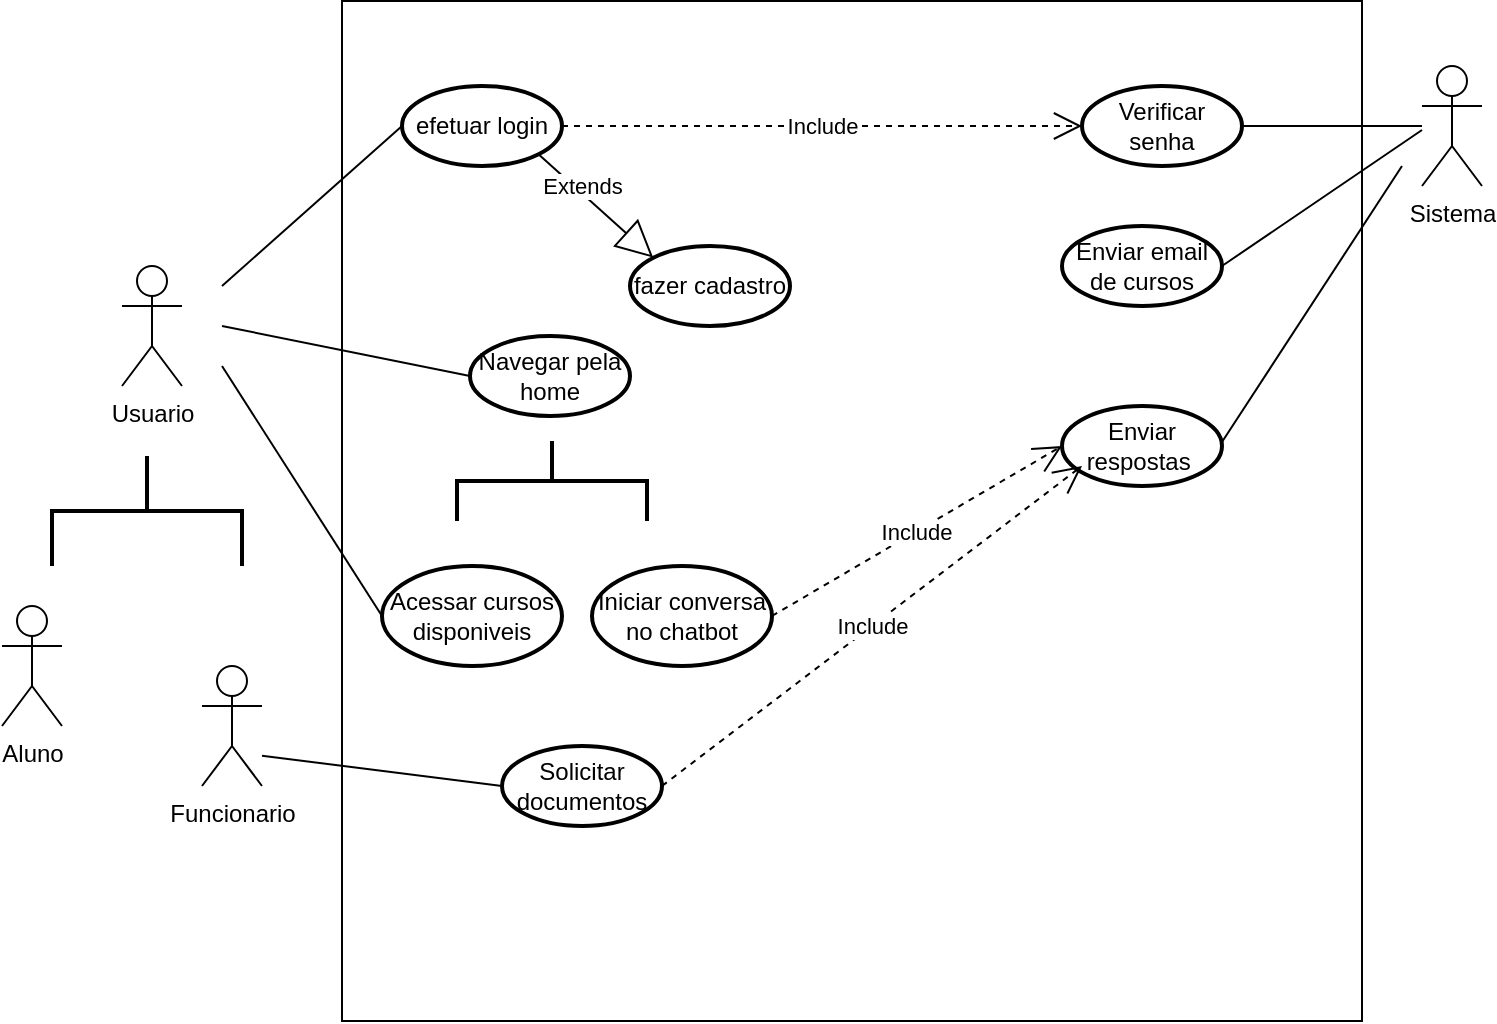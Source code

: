 <mxfile version="16.5.2" type="device"><diagram id="mTVOh44UyXY9cQ03lrtW" name="Page-1"><mxGraphModel dx="868" dy="450" grid="1" gridSize="10" guides="1" tooltips="1" connect="1" arrows="1" fold="1" page="1" pageScale="1" pageWidth="827" pageHeight="1169" math="0" shadow="0"><root><mxCell id="0"/><mxCell id="1" parent="0"/><mxCell id="jb1D9wmfJXO6rNSGpXEz-1" value="Usuario" style="shape=umlActor;verticalLabelPosition=bottom;verticalAlign=top;html=1;" vertex="1" parent="1"><mxGeometry x="80" y="150" width="30" height="60" as="geometry"/></mxCell><mxCell id="jb1D9wmfJXO6rNSGpXEz-2" value="" style="whiteSpace=wrap;html=1;aspect=fixed;" vertex="1" parent="1"><mxGeometry x="190" y="17.5" width="510" height="510" as="geometry"/></mxCell><mxCell id="jb1D9wmfJXO6rNSGpXEz-3" value="Sistema" style="shape=umlActor;verticalLabelPosition=bottom;verticalAlign=top;html=1;" vertex="1" parent="1"><mxGeometry x="730" y="50" width="30" height="60" as="geometry"/></mxCell><mxCell id="jb1D9wmfJXO6rNSGpXEz-4" value="Aluno" style="shape=umlActor;verticalLabelPosition=bottom;verticalAlign=top;html=1;" vertex="1" parent="1"><mxGeometry x="20" y="320" width="30" height="60" as="geometry"/></mxCell><mxCell id="jb1D9wmfJXO6rNSGpXEz-5" value="Funcionario" style="shape=umlActor;verticalLabelPosition=bottom;verticalAlign=top;html=1;" vertex="1" parent="1"><mxGeometry x="120" y="350" width="30" height="60" as="geometry"/></mxCell><mxCell id="jb1D9wmfJXO6rNSGpXEz-6" value="" style="strokeWidth=2;html=1;shape=mxgraph.flowchart.annotation_2;align=left;labelPosition=right;pointerEvents=1;rotation=90;" vertex="1" parent="1"><mxGeometry x="65" y="225" width="55" height="95" as="geometry"/></mxCell><mxCell id="jb1D9wmfJXO6rNSGpXEz-8" value="efetuar login" style="strokeWidth=2;html=1;shape=mxgraph.flowchart.start_1;whiteSpace=wrap;" vertex="1" parent="1"><mxGeometry x="220" y="60" width="80" height="40" as="geometry"/></mxCell><mxCell id="jb1D9wmfJXO6rNSGpXEz-15" value="Verificar senha" style="strokeWidth=2;html=1;shape=mxgraph.flowchart.start_1;whiteSpace=wrap;" vertex="1" parent="1"><mxGeometry x="560" y="60" width="80" height="40" as="geometry"/></mxCell><mxCell id="jb1D9wmfJXO6rNSGpXEz-16" value="Include" style="endArrow=open;endSize=12;dashed=1;html=1;rounded=0;exitX=1;exitY=0.5;exitDx=0;exitDy=0;exitPerimeter=0;entryX=0;entryY=0.5;entryDx=0;entryDy=0;entryPerimeter=0;" edge="1" parent="1" source="jb1D9wmfJXO6rNSGpXEz-8" target="jb1D9wmfJXO6rNSGpXEz-15"><mxGeometry width="160" relative="1" as="geometry"><mxPoint x="330" y="220" as="sourcePoint"/><mxPoint x="490" y="220" as="targetPoint"/></mxGeometry></mxCell><mxCell id="jb1D9wmfJXO6rNSGpXEz-17" value="fazer cadastro" style="strokeWidth=2;html=1;shape=mxgraph.flowchart.start_1;whiteSpace=wrap;" vertex="1" parent="1"><mxGeometry x="334" y="140" width="80" height="40" as="geometry"/></mxCell><mxCell id="jb1D9wmfJXO6rNSGpXEz-18" value="Extends" style="endArrow=block;endSize=16;endFill=0;html=1;rounded=0;exitX=0.855;exitY=0.855;exitDx=0;exitDy=0;exitPerimeter=0;entryX=0.145;entryY=0.145;entryDx=0;entryDy=0;entryPerimeter=0;" edge="1" parent="1" source="jb1D9wmfJXO6rNSGpXEz-8" target="jb1D9wmfJXO6rNSGpXEz-17"><mxGeometry x="-0.309" y="3" width="160" relative="1" as="geometry"><mxPoint x="330" y="220" as="sourcePoint"/><mxPoint x="490" y="220" as="targetPoint"/><mxPoint as="offset"/></mxGeometry></mxCell><mxCell id="jb1D9wmfJXO6rNSGpXEz-19" value="Navegar pela home" style="strokeWidth=2;html=1;shape=mxgraph.flowchart.start_1;whiteSpace=wrap;" vertex="1" parent="1"><mxGeometry x="254" y="185" width="80" height="40" as="geometry"/></mxCell><mxCell id="jb1D9wmfJXO6rNSGpXEz-20" value="Solicitar documentos" style="strokeWidth=2;html=1;shape=mxgraph.flowchart.start_1;whiteSpace=wrap;" vertex="1" parent="1"><mxGeometry x="270" y="390" width="80" height="40" as="geometry"/></mxCell><mxCell id="jb1D9wmfJXO6rNSGpXEz-21" value="Iniciar conversa no chatbot" style="strokeWidth=2;html=1;shape=mxgraph.flowchart.start_1;whiteSpace=wrap;" vertex="1" parent="1"><mxGeometry x="315" y="300" width="90" height="50" as="geometry"/></mxCell><mxCell id="jb1D9wmfJXO6rNSGpXEz-22" value="Acessar cursos disponiveis" style="strokeWidth=2;html=1;shape=mxgraph.flowchart.start_1;whiteSpace=wrap;" vertex="1" parent="1"><mxGeometry x="210" y="300" width="90" height="50" as="geometry"/></mxCell><mxCell id="jb1D9wmfJXO6rNSGpXEz-23" value="" style="strokeWidth=2;html=1;shape=mxgraph.flowchart.annotation_2;align=left;labelPosition=right;pointerEvents=1;rotation=90;" vertex="1" parent="1"><mxGeometry x="275" y="210" width="40" height="95" as="geometry"/></mxCell><mxCell id="jb1D9wmfJXO6rNSGpXEz-26" value="Enviar email&lt;br&gt;de cursos" style="strokeWidth=2;html=1;shape=mxgraph.flowchart.start_1;whiteSpace=wrap;" vertex="1" parent="1"><mxGeometry x="550" y="130" width="80" height="40" as="geometry"/></mxCell><mxCell id="jb1D9wmfJXO6rNSGpXEz-28" value="" style="endArrow=none;endFill=0;endSize=12;html=1;rounded=0;entryX=0;entryY=0.5;entryDx=0;entryDy=0;entryPerimeter=0;" edge="1" parent="1" target="jb1D9wmfJXO6rNSGpXEz-8"><mxGeometry width="160" relative="1" as="geometry"><mxPoint x="130" y="160" as="sourcePoint"/><mxPoint x="280" y="179" as="targetPoint"/></mxGeometry></mxCell><mxCell id="jb1D9wmfJXO6rNSGpXEz-29" value="" style="endArrow=none;endFill=0;endSize=12;html=1;rounded=0;entryX=0;entryY=0.5;entryDx=0;entryDy=0;entryPerimeter=0;" edge="1" parent="1" target="jb1D9wmfJXO6rNSGpXEz-19"><mxGeometry width="160" relative="1" as="geometry"><mxPoint x="130" y="180" as="sourcePoint"/><mxPoint x="230" y="100" as="targetPoint"/></mxGeometry></mxCell><mxCell id="jb1D9wmfJXO6rNSGpXEz-30" value="" style="endArrow=none;endFill=0;endSize=12;html=1;rounded=0;entryX=0;entryY=0.5;entryDx=0;entryDy=0;entryPerimeter=0;" edge="1" parent="1" target="jb1D9wmfJXO6rNSGpXEz-22"><mxGeometry width="160" relative="1" as="geometry"><mxPoint x="130" y="200" as="sourcePoint"/><mxPoint x="264" y="215" as="targetPoint"/></mxGeometry></mxCell><mxCell id="jb1D9wmfJXO6rNSGpXEz-31" value="" style="endArrow=none;endFill=0;endSize=12;html=1;rounded=0;entryX=0;entryY=0.5;entryDx=0;entryDy=0;entryPerimeter=0;" edge="1" parent="1" target="jb1D9wmfJXO6rNSGpXEz-20"><mxGeometry width="160" relative="1" as="geometry"><mxPoint x="150" y="394.858" as="sourcePoint"/><mxPoint x="240" y="527.5" as="targetPoint"/></mxGeometry></mxCell><mxCell id="jb1D9wmfJXO6rNSGpXEz-32" value="" style="endArrow=none;endFill=0;endSize=12;html=1;rounded=0;entryX=0;entryY=0.5;entryDx=0;entryDy=0;entryPerimeter=0;exitX=1;exitY=0.5;exitDx=0;exitDy=0;exitPerimeter=0;" edge="1" parent="1" source="jb1D9wmfJXO6rNSGpXEz-26"><mxGeometry width="160" relative="1" as="geometry"><mxPoint x="620" y="170" as="sourcePoint"/><mxPoint x="730" y="82" as="targetPoint"/></mxGeometry></mxCell><mxCell id="jb1D9wmfJXO6rNSGpXEz-33" value="" style="endArrow=none;endFill=0;endSize=12;html=1;rounded=0;exitX=1;exitY=0.5;exitDx=0;exitDy=0;exitPerimeter=0;" edge="1" parent="1" source="jb1D9wmfJXO6rNSGpXEz-15"><mxGeometry width="160" relative="1" as="geometry"><mxPoint x="650" y="85.5" as="sourcePoint"/><mxPoint x="730" y="80" as="targetPoint"/></mxGeometry></mxCell><mxCell id="jb1D9wmfJXO6rNSGpXEz-34" value="Enviar respostas&amp;nbsp;" style="strokeWidth=2;html=1;shape=mxgraph.flowchart.start_1;whiteSpace=wrap;" vertex="1" parent="1"><mxGeometry x="550" y="220" width="80" height="40" as="geometry"/></mxCell><mxCell id="jb1D9wmfJXO6rNSGpXEz-35" value="" style="endArrow=none;endFill=0;endSize=12;html=1;rounded=0;exitX=1;exitY=0.5;exitDx=0;exitDy=0;exitPerimeter=0;" edge="1" parent="1"><mxGeometry width="160" relative="1" as="geometry"><mxPoint x="630" y="238" as="sourcePoint"/><mxPoint x="720" y="100" as="targetPoint"/></mxGeometry></mxCell><mxCell id="jb1D9wmfJXO6rNSGpXEz-36" value="Include" style="endArrow=open;endSize=12;dashed=1;html=1;rounded=0;exitX=1;exitY=0.5;exitDx=0;exitDy=0;exitPerimeter=0;entryX=0;entryY=0.5;entryDx=0;entryDy=0;entryPerimeter=0;" edge="1" parent="1" source="jb1D9wmfJXO6rNSGpXEz-21" target="jb1D9wmfJXO6rNSGpXEz-34"><mxGeometry width="160" relative="1" as="geometry"><mxPoint x="430" y="324.5" as="sourcePoint"/><mxPoint x="690" y="324.5" as="targetPoint"/></mxGeometry></mxCell><mxCell id="jb1D9wmfJXO6rNSGpXEz-37" value="Include" style="endArrow=open;endSize=12;dashed=1;html=1;rounded=0;exitX=1;exitY=0.5;exitDx=0;exitDy=0;exitPerimeter=0;entryX=0;entryY=0.5;entryDx=0;entryDy=0;entryPerimeter=0;" edge="1" parent="1" source="jb1D9wmfJXO6rNSGpXEz-20"><mxGeometry width="160" relative="1" as="geometry"><mxPoint x="415" y="335" as="sourcePoint"/><mxPoint x="560" y="250" as="targetPoint"/></mxGeometry></mxCell></root></mxGraphModel></diagram></mxfile>